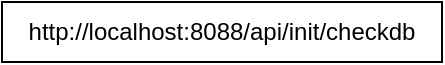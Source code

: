 <mxfile version="14.1.5" type="device"><diagram id="dh_9EPmsaTxK6DQpruPp" name="第 1 页"><mxGraphModel dx="1384" dy="745" grid="1" gridSize="10" guides="1" tooltips="1" connect="1" arrows="1" fold="1" page="1" pageScale="1" pageWidth="827" pageHeight="1169" math="0" shadow="0"><root><mxCell id="0"/><mxCell id="1" parent="0"/><mxCell id="x81zu9erOzafBawy34FH-3" value="http://localhost:8088/api/init/checkdb" style="whiteSpace=wrap;html=1;" vertex="1" parent="1"><mxGeometry x="270" y="240" width="220" height="30" as="geometry"/></mxCell></root></mxGraphModel></diagram></mxfile>